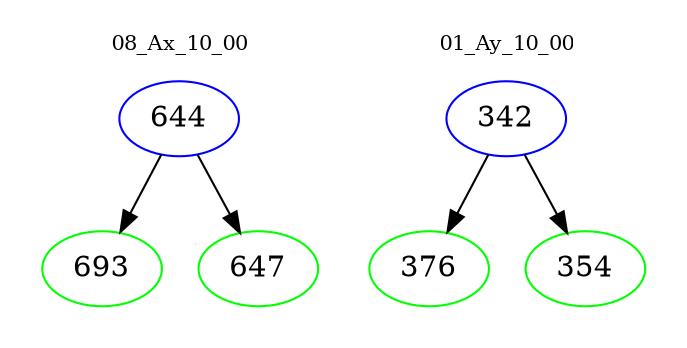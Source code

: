 digraph{
subgraph cluster_0 {
color = white
label = "08_Ax_10_00";
fontsize=10;
T0_644 [label="644", color="blue"]
T0_644 -> T0_693 [color="black"]
T0_693 [label="693", color="green"]
T0_644 -> T0_647 [color="black"]
T0_647 [label="647", color="green"]
}
subgraph cluster_1 {
color = white
label = "01_Ay_10_00";
fontsize=10;
T1_342 [label="342", color="blue"]
T1_342 -> T1_376 [color="black"]
T1_376 [label="376", color="green"]
T1_342 -> T1_354 [color="black"]
T1_354 [label="354", color="green"]
}
}
